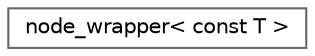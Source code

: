 digraph "Graphical Class Hierarchy"
{
 // LATEX_PDF_SIZE
  bgcolor="transparent";
  edge [fontname=Helvetica,fontsize=10,labelfontname=Helvetica,labelfontsize=10];
  node [fontname=Helvetica,fontsize=10,shape=box,height=0.2,width=0.4];
  rankdir="LR";
  Node0 [id="Node000000",label="node_wrapper\< const T \>",height=0.2,width=0.4,color="grey40", fillcolor="white", style="filled",URL="$structnode__wrapper_3_01const_01_t_01_4.html",tooltip=" "];
}
